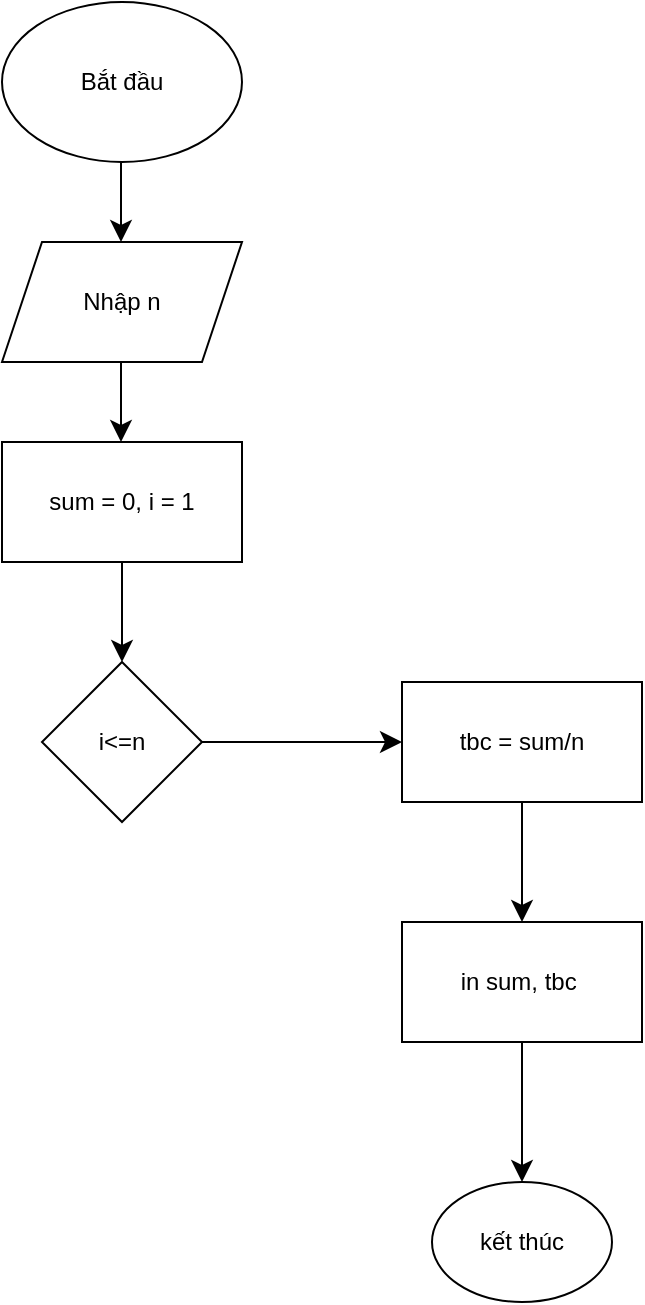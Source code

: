 <mxfile version="24.7.15">
  <diagram id="C5RBs43oDa-KdzZeNtuy" name="Page-1">
    <mxGraphModel dx="693" dy="545" grid="1" gridSize="10" guides="1" tooltips="1" connect="1" arrows="1" fold="1" page="1" pageScale="1" pageWidth="827" pageHeight="1169" math="0" shadow="0">
      <root>
        <mxCell id="WIyWlLk6GJQsqaUBKTNV-0" />
        <mxCell id="WIyWlLk6GJQsqaUBKTNV-1" parent="WIyWlLk6GJQsqaUBKTNV-0" />
        <mxCell id="3RqU_Vx3YiBuMNx3rxcH-0" value="Bắt đầu" style="ellipse;whiteSpace=wrap;html=1;" vertex="1" parent="WIyWlLk6GJQsqaUBKTNV-1">
          <mxGeometry x="240" y="30" width="120" height="80" as="geometry" />
        </mxCell>
        <mxCell id="3RqU_Vx3YiBuMNx3rxcH-1" value="" style="endArrow=classic;html=1;rounded=0;fontSize=12;startSize=8;endSize=8;curved=1;" edge="1" parent="WIyWlLk6GJQsqaUBKTNV-1">
          <mxGeometry width="50" height="50" relative="1" as="geometry">
            <mxPoint x="299.5" y="110" as="sourcePoint" />
            <mxPoint x="299.5" y="150" as="targetPoint" />
          </mxGeometry>
        </mxCell>
        <mxCell id="3RqU_Vx3YiBuMNx3rxcH-2" value="Nhập n" style="shape=parallelogram;perimeter=parallelogramPerimeter;whiteSpace=wrap;html=1;fixedSize=1;" vertex="1" parent="WIyWlLk6GJQsqaUBKTNV-1">
          <mxGeometry x="240" y="150" width="120" height="60" as="geometry" />
        </mxCell>
        <mxCell id="3RqU_Vx3YiBuMNx3rxcH-3" value="" style="endArrow=classic;html=1;rounded=0;fontSize=12;startSize=8;endSize=8;curved=1;" edge="1" parent="WIyWlLk6GJQsqaUBKTNV-1">
          <mxGeometry width="50" height="50" relative="1" as="geometry">
            <mxPoint x="299.5" y="210" as="sourcePoint" />
            <mxPoint x="299.5" y="250" as="targetPoint" />
          </mxGeometry>
        </mxCell>
        <mxCell id="3RqU_Vx3YiBuMNx3rxcH-6" value="" style="edgeStyle=none;curved=1;rounded=0;orthogonalLoop=1;jettySize=auto;html=1;fontSize=12;startSize=8;endSize=8;" edge="1" parent="WIyWlLk6GJQsqaUBKTNV-1" source="3RqU_Vx3YiBuMNx3rxcH-4" target="3RqU_Vx3YiBuMNx3rxcH-5">
          <mxGeometry relative="1" as="geometry" />
        </mxCell>
        <mxCell id="3RqU_Vx3YiBuMNx3rxcH-4" value="sum = 0, i = 1" style="rounded=0;whiteSpace=wrap;html=1;" vertex="1" parent="WIyWlLk6GJQsqaUBKTNV-1">
          <mxGeometry x="240" y="250" width="120" height="60" as="geometry" />
        </mxCell>
        <mxCell id="3RqU_Vx3YiBuMNx3rxcH-8" value="" style="edgeStyle=none;curved=1;rounded=0;orthogonalLoop=1;jettySize=auto;html=1;fontSize=12;startSize=8;endSize=8;" edge="1" parent="WIyWlLk6GJQsqaUBKTNV-1" source="3RqU_Vx3YiBuMNx3rxcH-5" target="3RqU_Vx3YiBuMNx3rxcH-7">
          <mxGeometry relative="1" as="geometry" />
        </mxCell>
        <mxCell id="3RqU_Vx3YiBuMNx3rxcH-5" value="i&amp;lt;=n" style="rhombus;whiteSpace=wrap;html=1;rounded=0;" vertex="1" parent="WIyWlLk6GJQsqaUBKTNV-1">
          <mxGeometry x="260" y="360" width="80" height="80" as="geometry" />
        </mxCell>
        <mxCell id="3RqU_Vx3YiBuMNx3rxcH-10" value="" style="edgeStyle=none;curved=1;rounded=0;orthogonalLoop=1;jettySize=auto;html=1;fontSize=12;startSize=8;endSize=8;" edge="1" parent="WIyWlLk6GJQsqaUBKTNV-1" source="3RqU_Vx3YiBuMNx3rxcH-7" target="3RqU_Vx3YiBuMNx3rxcH-9">
          <mxGeometry relative="1" as="geometry" />
        </mxCell>
        <mxCell id="3RqU_Vx3YiBuMNx3rxcH-7" value="tbc = sum/n" style="whiteSpace=wrap;html=1;rounded=0;" vertex="1" parent="WIyWlLk6GJQsqaUBKTNV-1">
          <mxGeometry x="440" y="370" width="120" height="60" as="geometry" />
        </mxCell>
        <mxCell id="3RqU_Vx3YiBuMNx3rxcH-12" value="" style="edgeStyle=none;curved=1;rounded=0;orthogonalLoop=1;jettySize=auto;html=1;fontSize=12;startSize=8;endSize=8;" edge="1" parent="WIyWlLk6GJQsqaUBKTNV-1" source="3RqU_Vx3YiBuMNx3rxcH-9" target="3RqU_Vx3YiBuMNx3rxcH-11">
          <mxGeometry relative="1" as="geometry" />
        </mxCell>
        <mxCell id="3RqU_Vx3YiBuMNx3rxcH-9" value="in sum, tbc&amp;nbsp;" style="whiteSpace=wrap;html=1;rounded=0;" vertex="1" parent="WIyWlLk6GJQsqaUBKTNV-1">
          <mxGeometry x="440" y="490" width="120" height="60" as="geometry" />
        </mxCell>
        <mxCell id="3RqU_Vx3YiBuMNx3rxcH-11" value="kết thúc" style="ellipse;whiteSpace=wrap;html=1;rounded=0;" vertex="1" parent="WIyWlLk6GJQsqaUBKTNV-1">
          <mxGeometry x="455" y="620" width="90" height="60" as="geometry" />
        </mxCell>
      </root>
    </mxGraphModel>
  </diagram>
</mxfile>
